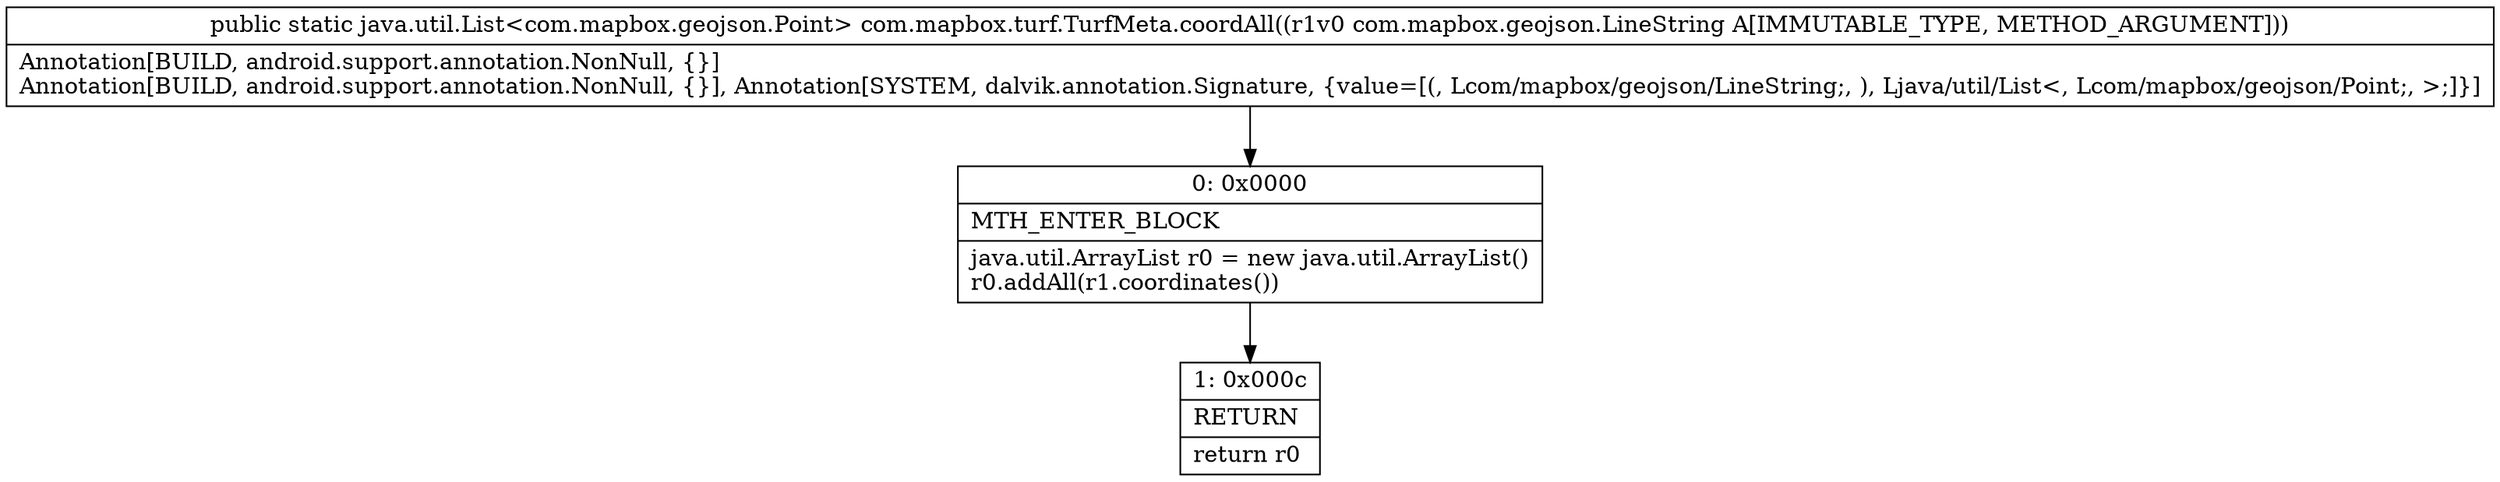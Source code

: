 digraph "CFG forcom.mapbox.turf.TurfMeta.coordAll(Lcom\/mapbox\/geojson\/LineString;)Ljava\/util\/List;" {
Node_0 [shape=record,label="{0\:\ 0x0000|MTH_ENTER_BLOCK\l|java.util.ArrayList r0 = new java.util.ArrayList()\lr0.addAll(r1.coordinates())\l}"];
Node_1 [shape=record,label="{1\:\ 0x000c|RETURN\l|return r0\l}"];
MethodNode[shape=record,label="{public static java.util.List\<com.mapbox.geojson.Point\> com.mapbox.turf.TurfMeta.coordAll((r1v0 com.mapbox.geojson.LineString A[IMMUTABLE_TYPE, METHOD_ARGUMENT]))  | Annotation[BUILD, android.support.annotation.NonNull, \{\}]\lAnnotation[BUILD, android.support.annotation.NonNull, \{\}], Annotation[SYSTEM, dalvik.annotation.Signature, \{value=[(, Lcom\/mapbox\/geojson\/LineString;, ), Ljava\/util\/List\<, Lcom\/mapbox\/geojson\/Point;, \>;]\}]\l}"];
MethodNode -> Node_0;
Node_0 -> Node_1;
}

